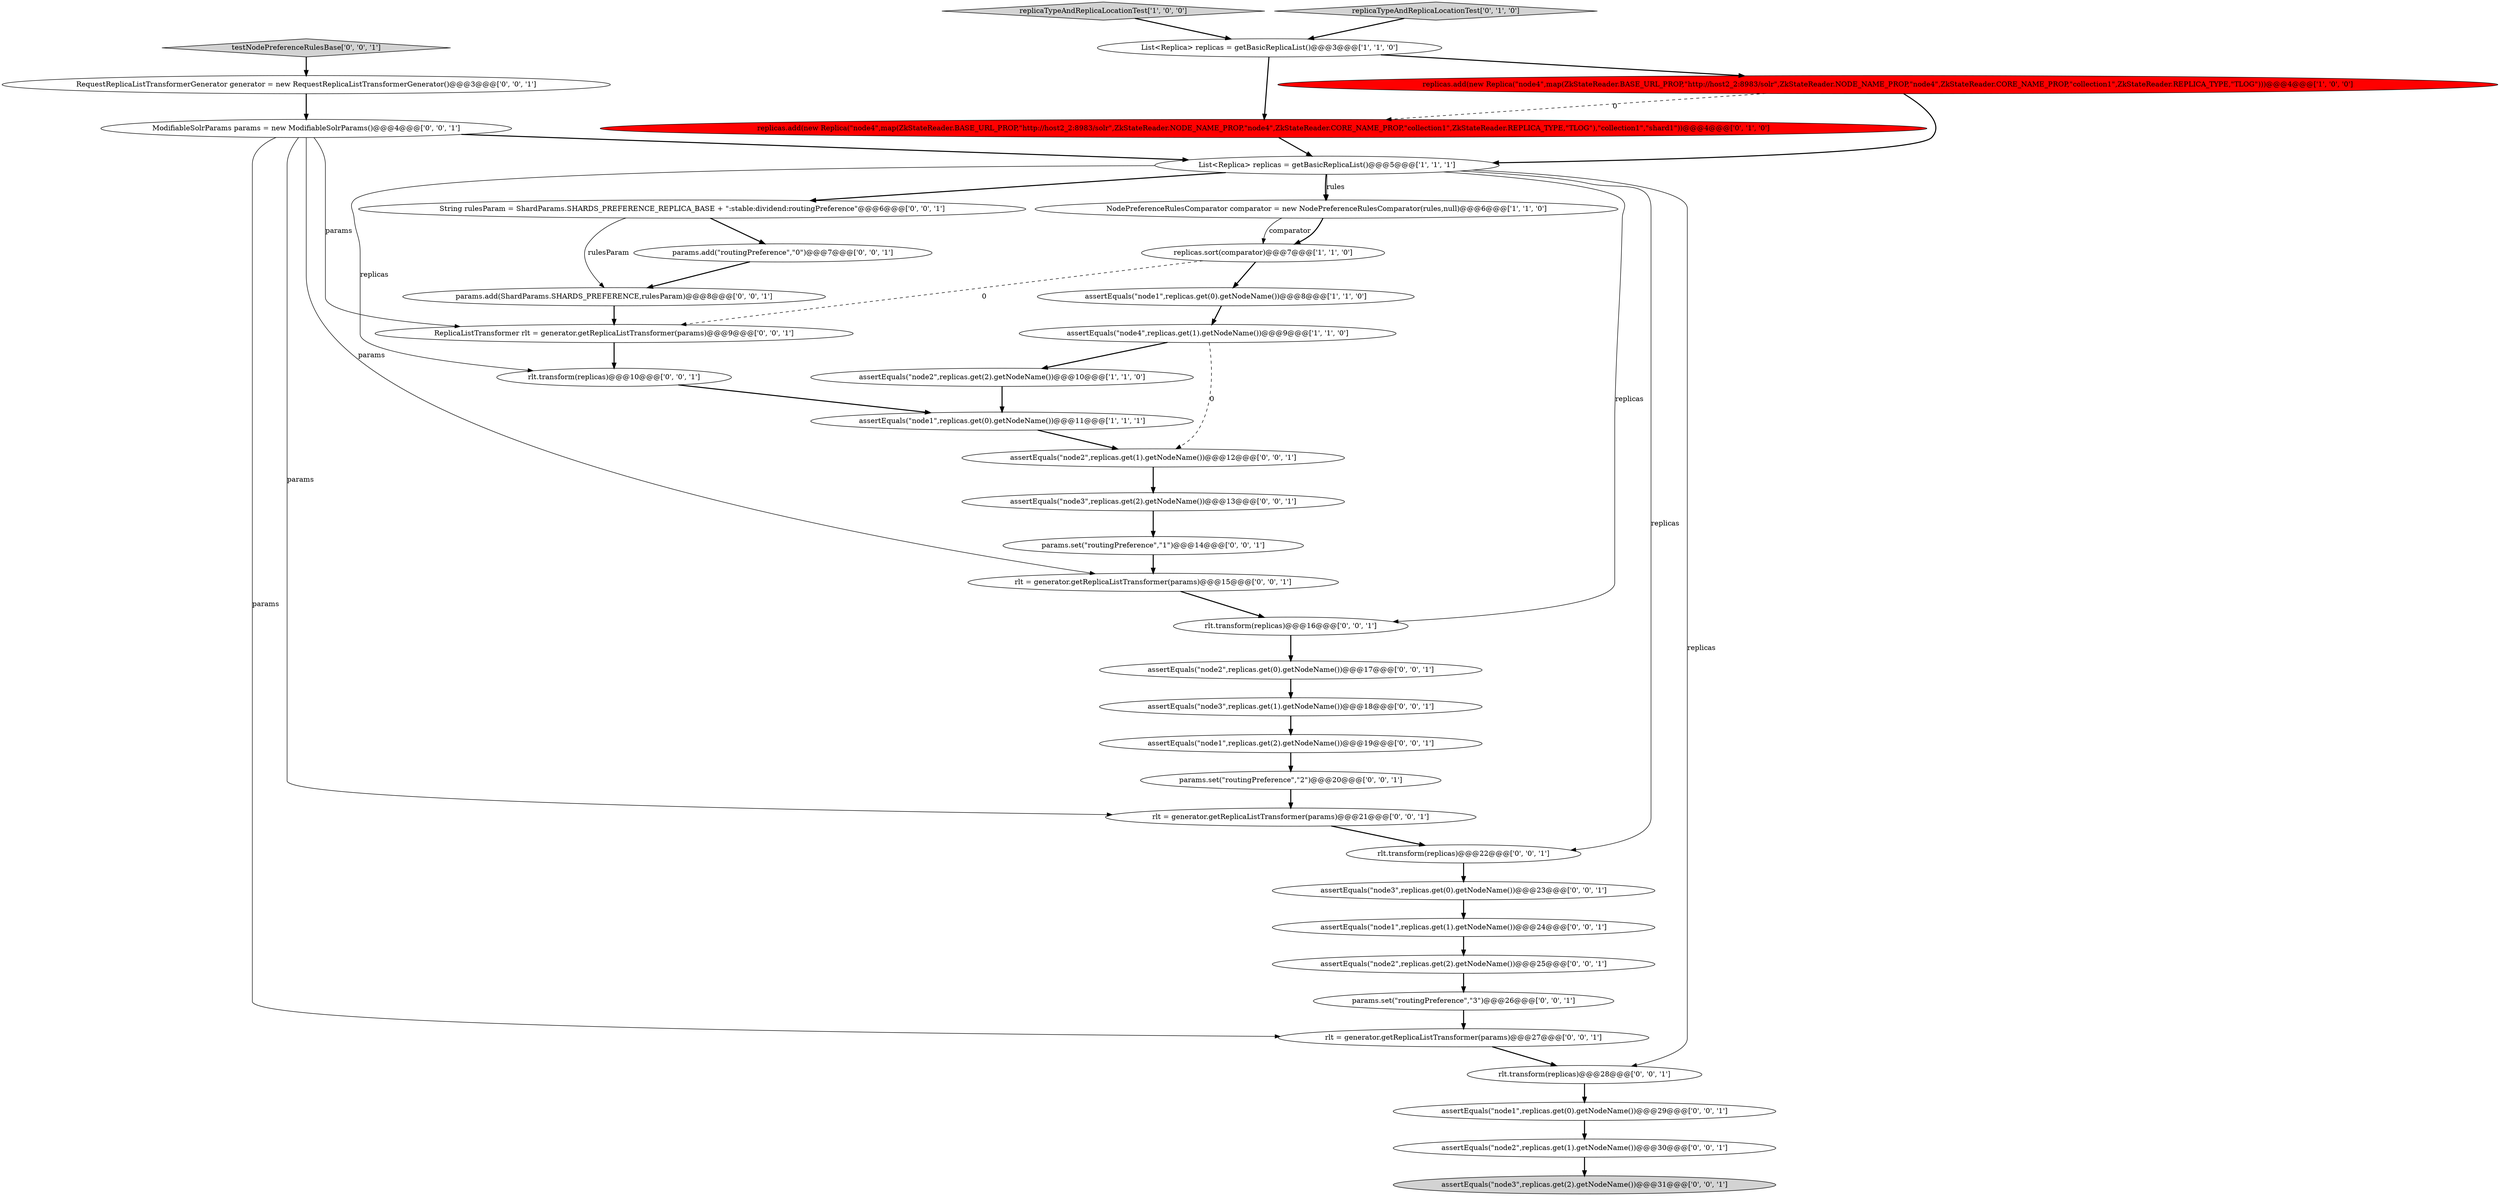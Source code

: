 digraph {
2 [style = filled, label = "replicas.sort(comparator)@@@7@@@['1', '1', '0']", fillcolor = white, shape = ellipse image = "AAA0AAABBB1BBB"];
0 [style = filled, label = "List<Replica> replicas = getBasicReplicaList()@@@5@@@['1', '1', '1']", fillcolor = white, shape = ellipse image = "AAA0AAABBB1BBB"];
21 [style = filled, label = "assertEquals(\"node2\",replicas.get(0).getNodeName())@@@17@@@['0', '0', '1']", fillcolor = white, shape = ellipse image = "AAA0AAABBB3BBB"];
9 [style = filled, label = "assertEquals(\"node4\",replicas.get(1).getNodeName())@@@9@@@['1', '1', '0']", fillcolor = white, shape = ellipse image = "AAA0AAABBB1BBB"];
23 [style = filled, label = "testNodePreferenceRulesBase['0', '0', '1']", fillcolor = lightgray, shape = diamond image = "AAA0AAABBB3BBB"];
3 [style = filled, label = "assertEquals(\"node1\",replicas.get(0).getNodeName())@@@8@@@['1', '1', '0']", fillcolor = white, shape = ellipse image = "AAA0AAABBB1BBB"];
6 [style = filled, label = "NodePreferenceRulesComparator comparator = new NodePreferenceRulesComparator(rules,null)@@@6@@@['1', '1', '0']", fillcolor = white, shape = ellipse image = "AAA0AAABBB1BBB"];
7 [style = filled, label = "assertEquals(\"node2\",replicas.get(2).getNodeName())@@@10@@@['1', '1', '0']", fillcolor = white, shape = ellipse image = "AAA0AAABBB1BBB"];
31 [style = filled, label = "rlt = generator.getReplicaListTransformer(params)@@@27@@@['0', '0', '1']", fillcolor = white, shape = ellipse image = "AAA0AAABBB3BBB"];
20 [style = filled, label = "rlt.transform(replicas)@@@28@@@['0', '0', '1']", fillcolor = white, shape = ellipse image = "AAA0AAABBB3BBB"];
10 [style = filled, label = "replicas.add(new Replica(\"node4\",map(ZkStateReader.BASE_URL_PROP,\"http://host2_2:8983/solr\",ZkStateReader.NODE_NAME_PROP,\"node4\",ZkStateReader.CORE_NAME_PROP,\"collection1\",ZkStateReader.REPLICA_TYPE,\"TLOG\"),\"collection1\",\"shard1\"))@@@4@@@['0', '1', '0']", fillcolor = red, shape = ellipse image = "AAA1AAABBB2BBB"];
26 [style = filled, label = "rlt.transform(replicas)@@@10@@@['0', '0', '1']", fillcolor = white, shape = ellipse image = "AAA0AAABBB3BBB"];
35 [style = filled, label = "params.add(\"routingPreference\",\"0\")@@@7@@@['0', '0', '1']", fillcolor = white, shape = ellipse image = "AAA0AAABBB3BBB"];
19 [style = filled, label = "rlt.transform(replicas)@@@22@@@['0', '0', '1']", fillcolor = white, shape = ellipse image = "AAA0AAABBB3BBB"];
1 [style = filled, label = "replicaTypeAndReplicaLocationTest['1', '0', '0']", fillcolor = lightgray, shape = diamond image = "AAA0AAABBB1BBB"];
34 [style = filled, label = "assertEquals(\"node3\",replicas.get(0).getNodeName())@@@23@@@['0', '0', '1']", fillcolor = white, shape = ellipse image = "AAA0AAABBB3BBB"];
28 [style = filled, label = "params.add(ShardParams.SHARDS_PREFERENCE,rulesParam)@@@8@@@['0', '0', '1']", fillcolor = white, shape = ellipse image = "AAA0AAABBB3BBB"];
32 [style = filled, label = "ReplicaListTransformer rlt = generator.getReplicaListTransformer(params)@@@9@@@['0', '0', '1']", fillcolor = white, shape = ellipse image = "AAA0AAABBB3BBB"];
29 [style = filled, label = "assertEquals(\"node3\",replicas.get(1).getNodeName())@@@18@@@['0', '0', '1']", fillcolor = white, shape = ellipse image = "AAA0AAABBB3BBB"];
33 [style = filled, label = "params.set(\"routingPreference\",\"1\")@@@14@@@['0', '0', '1']", fillcolor = white, shape = ellipse image = "AAA0AAABBB3BBB"];
36 [style = filled, label = "rlt = generator.getReplicaListTransformer(params)@@@21@@@['0', '0', '1']", fillcolor = white, shape = ellipse image = "AAA0AAABBB3BBB"];
15 [style = filled, label = "assertEquals(\"node3\",replicas.get(2).getNodeName())@@@31@@@['0', '0', '1']", fillcolor = lightgray, shape = ellipse image = "AAA0AAABBB3BBB"];
24 [style = filled, label = "RequestReplicaListTransformerGenerator generator = new RequestReplicaListTransformerGenerator()@@@3@@@['0', '0', '1']", fillcolor = white, shape = ellipse image = "AAA0AAABBB3BBB"];
18 [style = filled, label = "String rulesParam = ShardParams.SHARDS_PREFERENCE_REPLICA_BASE + \":stable:dividend:routingPreference\"@@@6@@@['0', '0', '1']", fillcolor = white, shape = ellipse image = "AAA0AAABBB3BBB"];
13 [style = filled, label = "assertEquals(\"node2\",replicas.get(1).getNodeName())@@@12@@@['0', '0', '1']", fillcolor = white, shape = ellipse image = "AAA0AAABBB3BBB"];
4 [style = filled, label = "replicas.add(new Replica(\"node4\",map(ZkStateReader.BASE_URL_PROP,\"http://host2_2:8983/solr\",ZkStateReader.NODE_NAME_PROP,\"node4\",ZkStateReader.CORE_NAME_PROP,\"collection1\",ZkStateReader.REPLICA_TYPE,\"TLOG\")))@@@4@@@['1', '0', '0']", fillcolor = red, shape = ellipse image = "AAA1AAABBB1BBB"];
12 [style = filled, label = "assertEquals(\"node1\",replicas.get(1).getNodeName())@@@24@@@['0', '0', '1']", fillcolor = white, shape = ellipse image = "AAA0AAABBB3BBB"];
30 [style = filled, label = "assertEquals(\"node2\",replicas.get(1).getNodeName())@@@30@@@['0', '0', '1']", fillcolor = white, shape = ellipse image = "AAA0AAABBB3BBB"];
27 [style = filled, label = "assertEquals(\"node3\",replicas.get(2).getNodeName())@@@13@@@['0', '0', '1']", fillcolor = white, shape = ellipse image = "AAA0AAABBB3BBB"];
8 [style = filled, label = "List<Replica> replicas = getBasicReplicaList()@@@3@@@['1', '1', '0']", fillcolor = white, shape = ellipse image = "AAA0AAABBB1BBB"];
16 [style = filled, label = "params.set(\"routingPreference\",\"2\")@@@20@@@['0', '0', '1']", fillcolor = white, shape = ellipse image = "AAA0AAABBB3BBB"];
17 [style = filled, label = "ModifiableSolrParams params = new ModifiableSolrParams()@@@4@@@['0', '0', '1']", fillcolor = white, shape = ellipse image = "AAA0AAABBB3BBB"];
22 [style = filled, label = "rlt = generator.getReplicaListTransformer(params)@@@15@@@['0', '0', '1']", fillcolor = white, shape = ellipse image = "AAA0AAABBB3BBB"];
37 [style = filled, label = "assertEquals(\"node1\",replicas.get(2).getNodeName())@@@19@@@['0', '0', '1']", fillcolor = white, shape = ellipse image = "AAA0AAABBB3BBB"];
38 [style = filled, label = "assertEquals(\"node2\",replicas.get(2).getNodeName())@@@25@@@['0', '0', '1']", fillcolor = white, shape = ellipse image = "AAA0AAABBB3BBB"];
39 [style = filled, label = "assertEquals(\"node1\",replicas.get(0).getNodeName())@@@29@@@['0', '0', '1']", fillcolor = white, shape = ellipse image = "AAA0AAABBB3BBB"];
14 [style = filled, label = "params.set(\"routingPreference\",\"3\")@@@26@@@['0', '0', '1']", fillcolor = white, shape = ellipse image = "AAA0AAABBB3BBB"];
5 [style = filled, label = "assertEquals(\"node1\",replicas.get(0).getNodeName())@@@11@@@['1', '1', '1']", fillcolor = white, shape = ellipse image = "AAA0AAABBB1BBB"];
25 [style = filled, label = "rlt.transform(replicas)@@@16@@@['0', '0', '1']", fillcolor = white, shape = ellipse image = "AAA0AAABBB3BBB"];
11 [style = filled, label = "replicaTypeAndReplicaLocationTest['0', '1', '0']", fillcolor = lightgray, shape = diamond image = "AAA0AAABBB2BBB"];
0->20 [style = solid, label="replicas"];
8->10 [style = bold, label=""];
22->25 [style = bold, label=""];
16->36 [style = bold, label=""];
19->34 [style = bold, label=""];
1->8 [style = bold, label=""];
0->26 [style = solid, label="replicas"];
0->6 [style = bold, label=""];
26->5 [style = bold, label=""];
2->3 [style = bold, label=""];
17->36 [style = solid, label="params"];
6->2 [style = solid, label="comparator"];
17->31 [style = solid, label="params"];
2->32 [style = dashed, label="0"];
29->37 [style = bold, label=""];
18->28 [style = solid, label="rulesParam"];
9->7 [style = bold, label=""];
34->12 [style = bold, label=""];
32->26 [style = bold, label=""];
38->14 [style = bold, label=""];
4->0 [style = bold, label=""];
28->32 [style = bold, label=""];
6->2 [style = bold, label=""];
39->30 [style = bold, label=""];
17->32 [style = solid, label="params"];
3->9 [style = bold, label=""];
35->28 [style = bold, label=""];
0->19 [style = solid, label="replicas"];
7->5 [style = bold, label=""];
12->38 [style = bold, label=""];
13->27 [style = bold, label=""];
17->0 [style = bold, label=""];
21->29 [style = bold, label=""];
23->24 [style = bold, label=""];
5->13 [style = bold, label=""];
10->0 [style = bold, label=""];
24->17 [style = bold, label=""];
14->31 [style = bold, label=""];
0->6 [style = solid, label="rules"];
9->13 [style = dashed, label="0"];
20->39 [style = bold, label=""];
18->35 [style = bold, label=""];
30->15 [style = bold, label=""];
11->8 [style = bold, label=""];
0->18 [style = bold, label=""];
27->33 [style = bold, label=""];
8->4 [style = bold, label=""];
31->20 [style = bold, label=""];
4->10 [style = dashed, label="0"];
37->16 [style = bold, label=""];
33->22 [style = bold, label=""];
0->25 [style = solid, label="replicas"];
25->21 [style = bold, label=""];
36->19 [style = bold, label=""];
17->22 [style = solid, label="params"];
}
